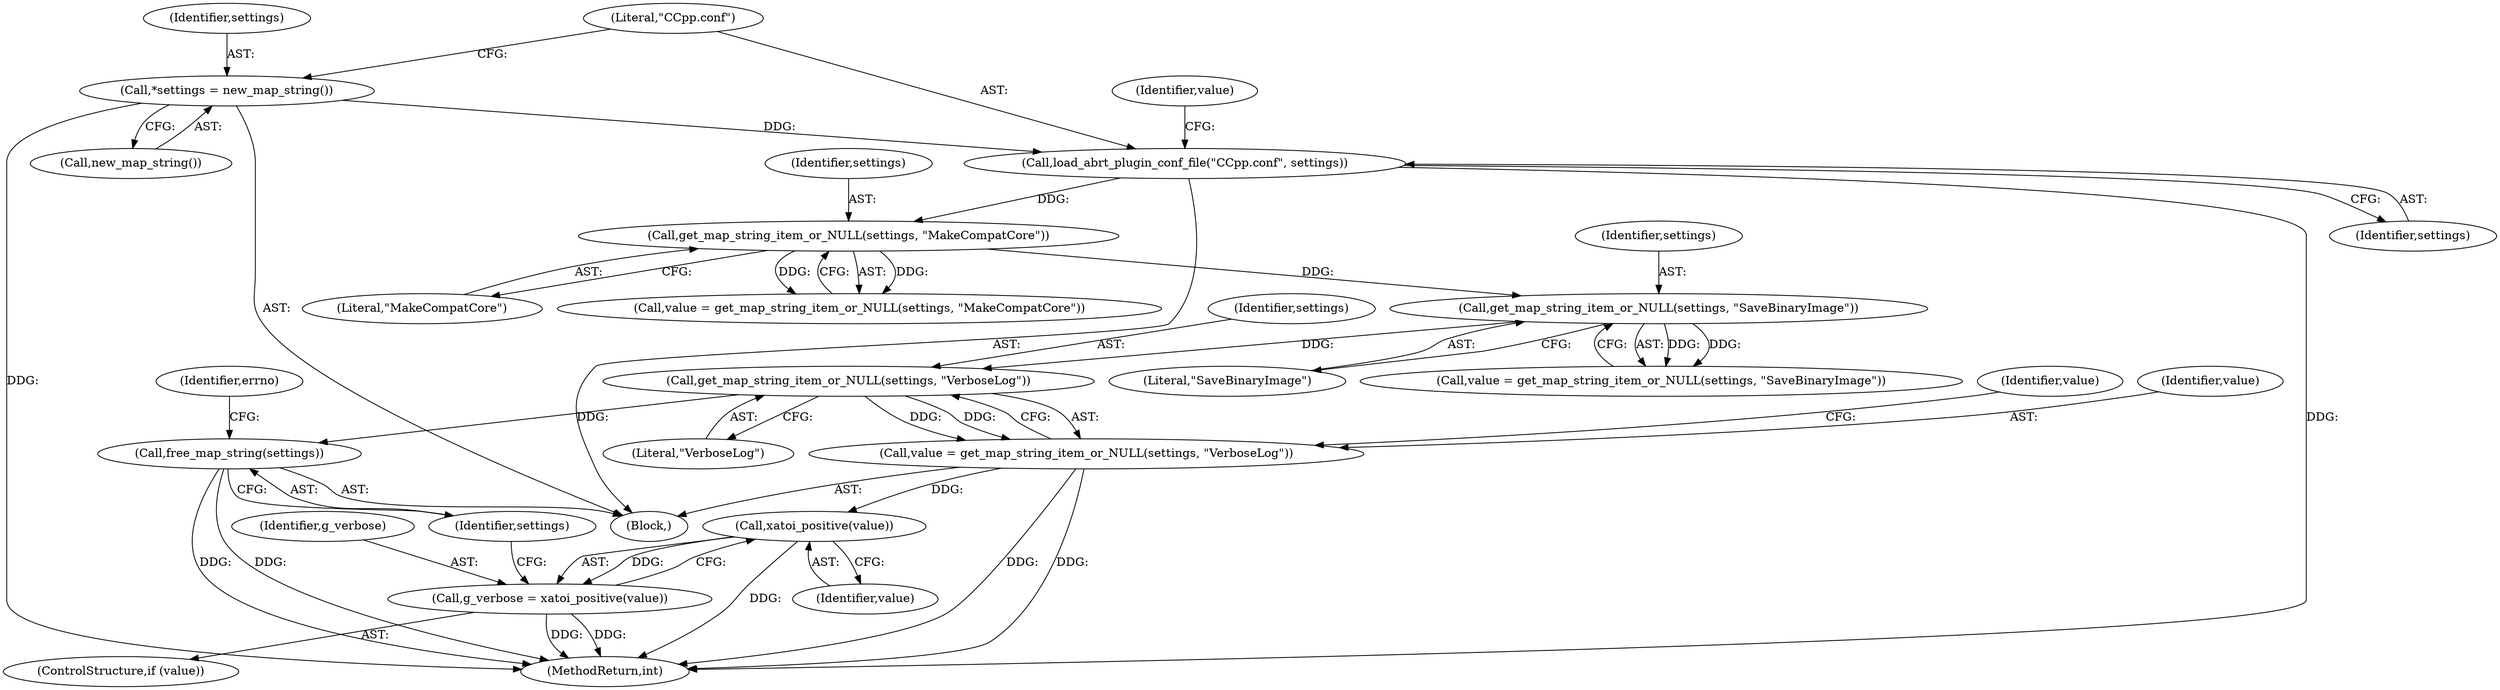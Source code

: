 digraph "0_abrt_8939398b82006ba1fec4ed491339fc075f43fc7c_1@pointer" {
"1000247" [label="(Call,get_map_string_item_or_NULL(settings, \"VerboseLog\"))"];
"1000236" [label="(Call,get_map_string_item_or_NULL(settings, \"SaveBinaryImage\"))"];
"1000225" [label="(Call,get_map_string_item_or_NULL(settings, \"MakeCompatCore\"))"];
"1000219" [label="(Call,load_abrt_plugin_conf_file(\"CCpp.conf\", settings))"];
"1000216" [label="(Call,*settings = new_map_string())"];
"1000245" [label="(Call,value = get_map_string_item_or_NULL(settings, \"VerboseLog\"))"];
"1000254" [label="(Call,xatoi_positive(value))"];
"1000252" [label="(Call,g_verbose = xatoi_positive(value))"];
"1000256" [label="(Call,free_map_string(settings))"];
"1000238" [label="(Literal,\"SaveBinaryImage\")"];
"1000225" [label="(Call,get_map_string_item_or_NULL(settings, \"MakeCompatCore\"))"];
"1000227" [label="(Literal,\"MakeCompatCore\")"];
"1000257" [label="(Identifier,settings)"];
"1000217" [label="(Identifier,settings)"];
"1000254" [label="(Call,xatoi_positive(value))"];
"1000253" [label="(Identifier,g_verbose)"];
"1000234" [label="(Call,value = get_map_string_item_or_NULL(settings, \"SaveBinaryImage\"))"];
"1000251" [label="(Identifier,value)"];
"1001228" [label="(MethodReturn,int)"];
"1000216" [label="(Call,*settings = new_map_string())"];
"1000219" [label="(Call,load_abrt_plugin_conf_file(\"CCpp.conf\", settings))"];
"1000255" [label="(Identifier,value)"];
"1000223" [label="(Call,value = get_map_string_item_or_NULL(settings, \"MakeCompatCore\"))"];
"1000218" [label="(Call,new_map_string())"];
"1000245" [label="(Call,value = get_map_string_item_or_NULL(settings, \"VerboseLog\"))"];
"1000236" [label="(Call,get_map_string_item_or_NULL(settings, \"SaveBinaryImage\"))"];
"1000220" [label="(Literal,\"CCpp.conf\")"];
"1000224" [label="(Identifier,value)"];
"1000250" [label="(ControlStructure,if (value))"];
"1000214" [label="(Block,)"];
"1000248" [label="(Identifier,settings)"];
"1000221" [label="(Identifier,settings)"];
"1000226" [label="(Identifier,settings)"];
"1000256" [label="(Call,free_map_string(settings))"];
"1000252" [label="(Call,g_verbose = xatoi_positive(value))"];
"1000259" [label="(Identifier,errno)"];
"1000237" [label="(Identifier,settings)"];
"1000247" [label="(Call,get_map_string_item_or_NULL(settings, \"VerboseLog\"))"];
"1000249" [label="(Literal,\"VerboseLog\")"];
"1000246" [label="(Identifier,value)"];
"1000247" -> "1000245"  [label="AST: "];
"1000247" -> "1000249"  [label="CFG: "];
"1000248" -> "1000247"  [label="AST: "];
"1000249" -> "1000247"  [label="AST: "];
"1000245" -> "1000247"  [label="CFG: "];
"1000247" -> "1000245"  [label="DDG: "];
"1000247" -> "1000245"  [label="DDG: "];
"1000236" -> "1000247"  [label="DDG: "];
"1000247" -> "1000256"  [label="DDG: "];
"1000236" -> "1000234"  [label="AST: "];
"1000236" -> "1000238"  [label="CFG: "];
"1000237" -> "1000236"  [label="AST: "];
"1000238" -> "1000236"  [label="AST: "];
"1000234" -> "1000236"  [label="CFG: "];
"1000236" -> "1000234"  [label="DDG: "];
"1000236" -> "1000234"  [label="DDG: "];
"1000225" -> "1000236"  [label="DDG: "];
"1000225" -> "1000223"  [label="AST: "];
"1000225" -> "1000227"  [label="CFG: "];
"1000226" -> "1000225"  [label="AST: "];
"1000227" -> "1000225"  [label="AST: "];
"1000223" -> "1000225"  [label="CFG: "];
"1000225" -> "1000223"  [label="DDG: "];
"1000225" -> "1000223"  [label="DDG: "];
"1000219" -> "1000225"  [label="DDG: "];
"1000219" -> "1000214"  [label="AST: "];
"1000219" -> "1000221"  [label="CFG: "];
"1000220" -> "1000219"  [label="AST: "];
"1000221" -> "1000219"  [label="AST: "];
"1000224" -> "1000219"  [label="CFG: "];
"1000219" -> "1001228"  [label="DDG: "];
"1000216" -> "1000219"  [label="DDG: "];
"1000216" -> "1000214"  [label="AST: "];
"1000216" -> "1000218"  [label="CFG: "];
"1000217" -> "1000216"  [label="AST: "];
"1000218" -> "1000216"  [label="AST: "];
"1000220" -> "1000216"  [label="CFG: "];
"1000216" -> "1001228"  [label="DDG: "];
"1000245" -> "1000214"  [label="AST: "];
"1000246" -> "1000245"  [label="AST: "];
"1000251" -> "1000245"  [label="CFG: "];
"1000245" -> "1001228"  [label="DDG: "];
"1000245" -> "1001228"  [label="DDG: "];
"1000245" -> "1000254"  [label="DDG: "];
"1000254" -> "1000252"  [label="AST: "];
"1000254" -> "1000255"  [label="CFG: "];
"1000255" -> "1000254"  [label="AST: "];
"1000252" -> "1000254"  [label="CFG: "];
"1000254" -> "1001228"  [label="DDG: "];
"1000254" -> "1000252"  [label="DDG: "];
"1000252" -> "1000250"  [label="AST: "];
"1000253" -> "1000252"  [label="AST: "];
"1000257" -> "1000252"  [label="CFG: "];
"1000252" -> "1001228"  [label="DDG: "];
"1000252" -> "1001228"  [label="DDG: "];
"1000256" -> "1000214"  [label="AST: "];
"1000256" -> "1000257"  [label="CFG: "];
"1000257" -> "1000256"  [label="AST: "];
"1000259" -> "1000256"  [label="CFG: "];
"1000256" -> "1001228"  [label="DDG: "];
"1000256" -> "1001228"  [label="DDG: "];
}
